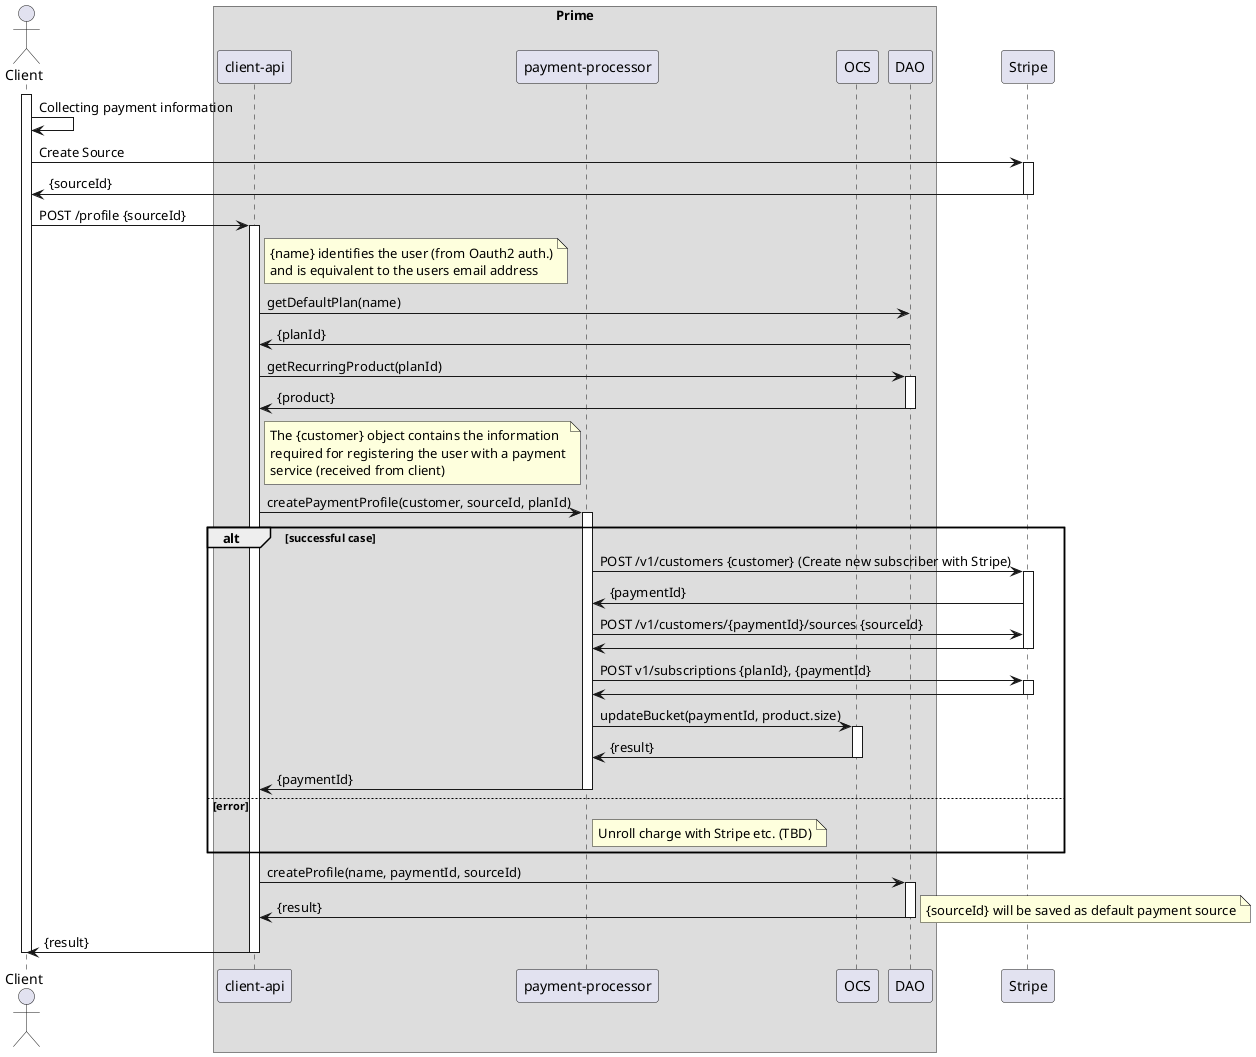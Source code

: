 @startuml

actor Client
participant Client

box "Prime"
    participant "client-api"
    participant "payment-processor"
    participant OCS
    participant DAO
end box
participant Stripe

activate Client
    Client -> Client : Collecting payment information

    Client -> Stripe : Create Source
    activate Stripe
    Stripe -> Client : {sourceId}
    deactivate Stripe

    Client -> "client-api": POST /profile {sourceId}
    activate "client-api"
    note right of "client-api"
       {name} identifies the user (from Oauth2 auth.)
       and is equivalent to the users email address
    end note

    "client-api" -> DAO : getDefaultPlan(name)
    DAO -> "client-api" : {planId}
    deactivate DAO

    "client-api" -> DAO : getRecurringProduct(planId)
    activate DAO
    DAO -> "client-api" : {product}
    deactivate DAO

    note right of "client-api"
       The {customer} object contains the information
       required for registering the user with a payment
       service (received from client)
    end note

    "client-api" -> "payment-processor" : createPaymentProfile(customer, sourceId, planId)
    activate "payment-processor"

    alt successful case
        "payment-processor" -> Stripe : POST /v1/customers {customer} (Create new subscriber with Stripe)
        activate Stripe
        "Stripe" -> "payment-processor" : {paymentId}

        "payment-processor" -> Stripe : POST /v1/customers/{paymentId}/sources {sourceId}
        "Stripe" -> "payment-processor"
        deactivate Stripe

        "payment-processor" -> Stripe : POST v1/subscriptions {planId}, {paymentId}
        activate Stripe
        "Stripe" -> "payment-processor"
        deactivate Stripe

        "payment-processor" -> OCS : updateBucket(paymentId, product.size)
        activate OCS
        OCS -> "payment-processor" : {result}
        deactivate OCS

        "payment-processor" -> "client-api" : {paymentId}
        deactivate "payment-processor"

    else error
       note right of "payment-processor" : Unroll charge with Stripe etc. (TBD)

    end

    "client-api" -> DAO : createProfile(name, paymentId, sourceId)
    activate DAO
    DAO -> "client-api" : {result}
    deactivate DAO
    note right : {sourceId} will be saved as default payment source

    "client-api" -> Client : {result}
    deactivate "client-api"

deactivate Client

@enduml
